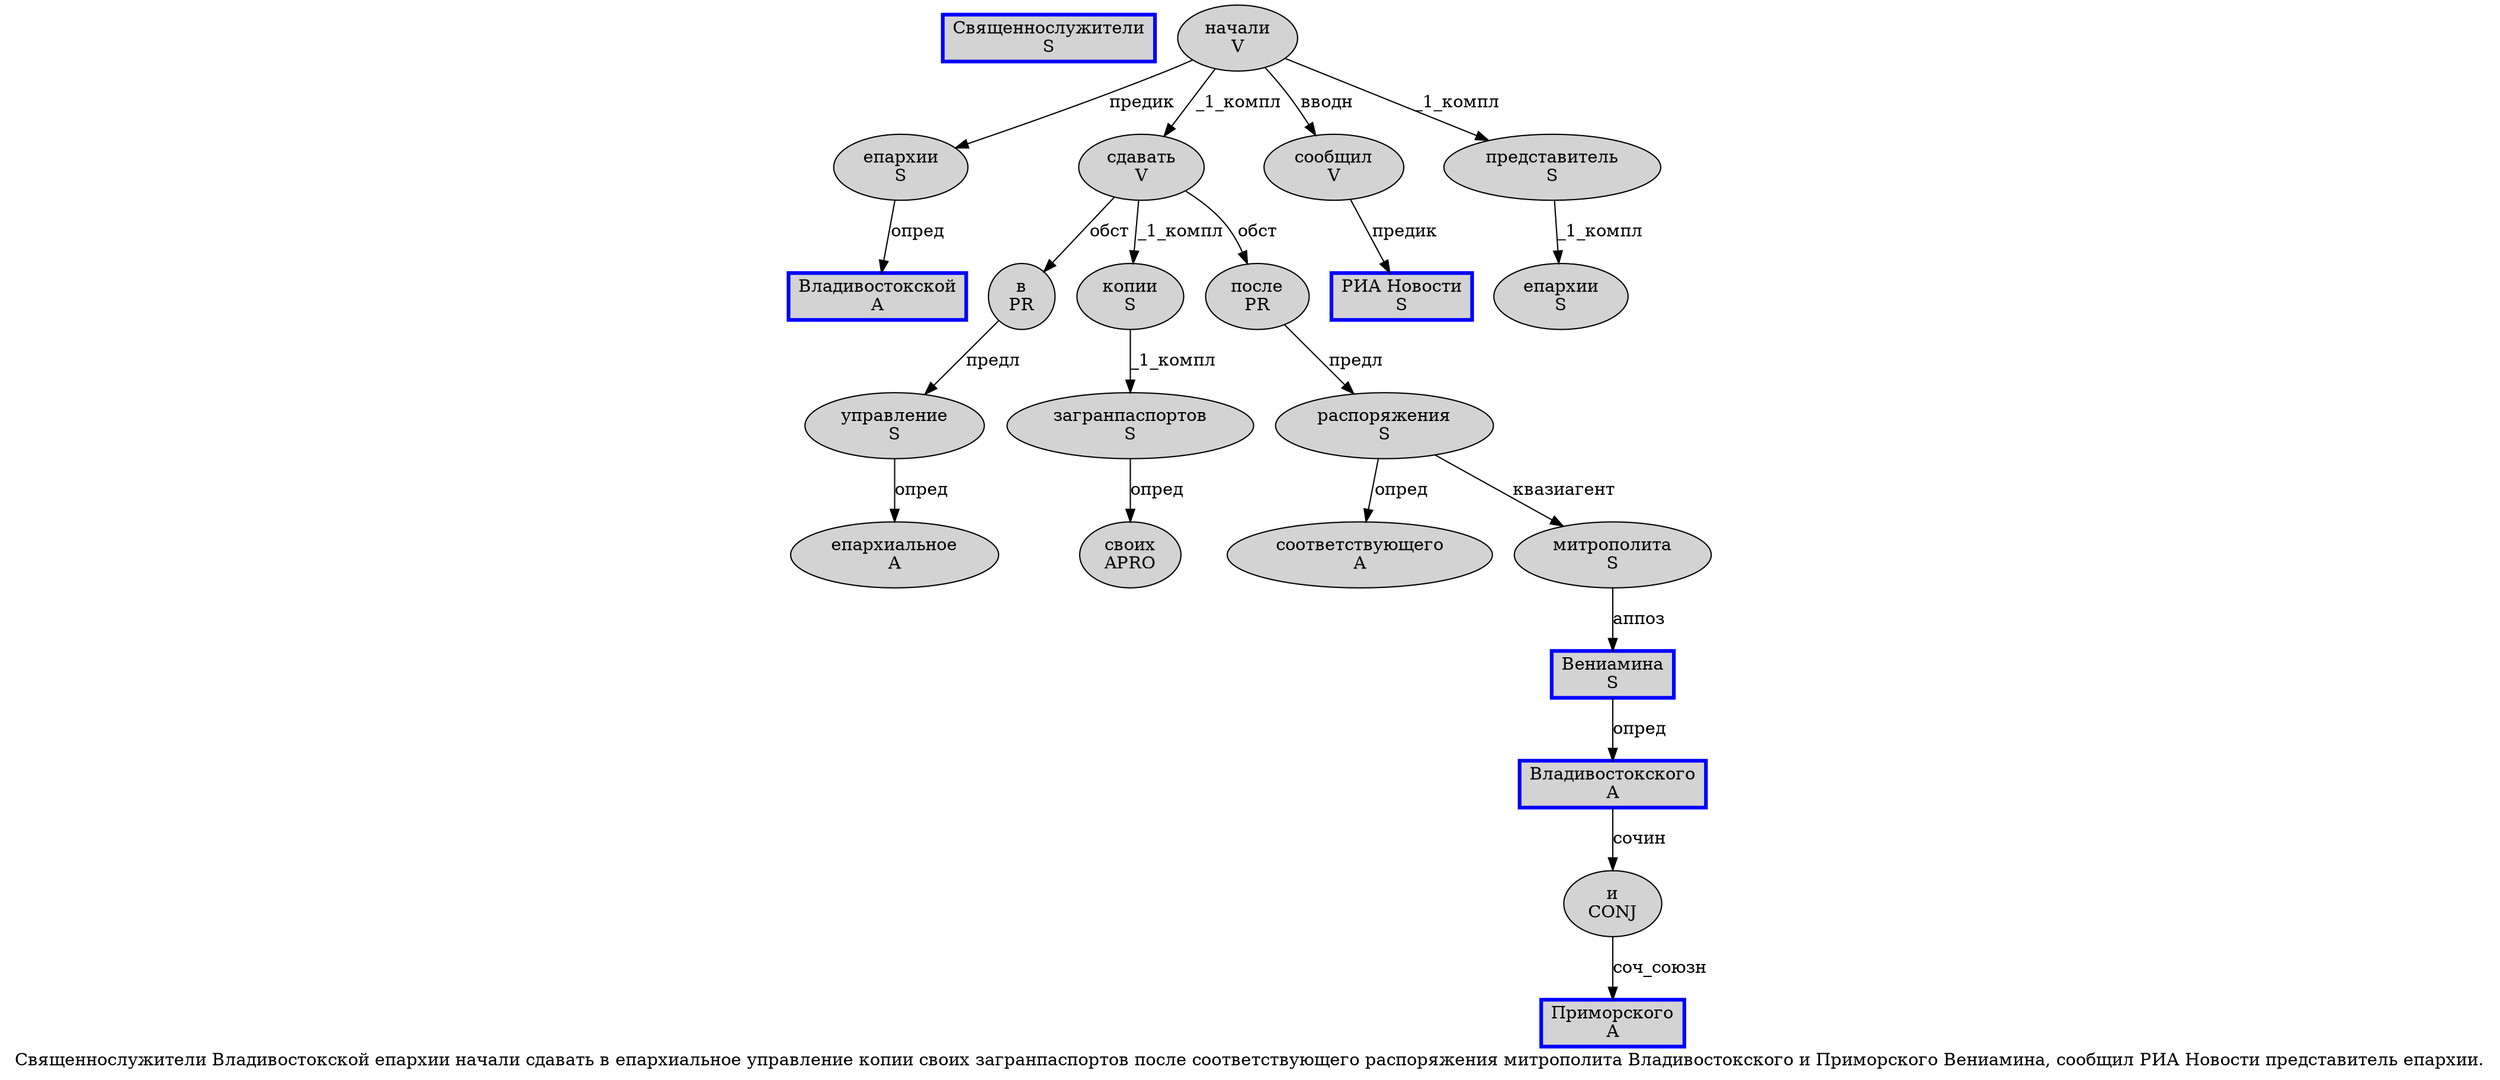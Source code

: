 digraph SENTENCE_1526 {
	graph [label="Священнослужители Владивостокской епархии начали сдавать в епархиальное управление копии своих загранпаспортов после соответствующего распоряжения митрополита Владивостокского и Приморского Вениамина, сообщил РИА Новости представитель епархии."]
	node [style=filled]
		0 [label="Священнослужители
S" color=blue fillcolor=lightgray penwidth=3 shape=box]
		1 [label="Владивостокской
A" color=blue fillcolor=lightgray penwidth=3 shape=box]
		2 [label="епархии
S" color="" fillcolor=lightgray penwidth=1 shape=ellipse]
		3 [label="начали
V" color="" fillcolor=lightgray penwidth=1 shape=ellipse]
		4 [label="сдавать
V" color="" fillcolor=lightgray penwidth=1 shape=ellipse]
		5 [label="в
PR" color="" fillcolor=lightgray penwidth=1 shape=ellipse]
		6 [label="епархиальное
A" color="" fillcolor=lightgray penwidth=1 shape=ellipse]
		7 [label="управление
S" color="" fillcolor=lightgray penwidth=1 shape=ellipse]
		8 [label="копии
S" color="" fillcolor=lightgray penwidth=1 shape=ellipse]
		9 [label="своих
APRO" color="" fillcolor=lightgray penwidth=1 shape=ellipse]
		10 [label="загранпаспортов
S" color="" fillcolor=lightgray penwidth=1 shape=ellipse]
		11 [label="после
PR" color="" fillcolor=lightgray penwidth=1 shape=ellipse]
		12 [label="соответствующего
A" color="" fillcolor=lightgray penwidth=1 shape=ellipse]
		13 [label="распоряжения
S" color="" fillcolor=lightgray penwidth=1 shape=ellipse]
		14 [label="митрополита
S" color="" fillcolor=lightgray penwidth=1 shape=ellipse]
		15 [label="Владивостокского
A" color=blue fillcolor=lightgray penwidth=3 shape=box]
		16 [label="и
CONJ" color="" fillcolor=lightgray penwidth=1 shape=ellipse]
		17 [label="Приморского
A" color=blue fillcolor=lightgray penwidth=3 shape=box]
		18 [label="Вениамина
S" color=blue fillcolor=lightgray penwidth=3 shape=box]
		20 [label="сообщил
V" color="" fillcolor=lightgray penwidth=1 shape=ellipse]
		21 [label="РИА Новости
S" color=blue fillcolor=lightgray penwidth=3 shape=box]
		22 [label="представитель
S" color="" fillcolor=lightgray penwidth=1 shape=ellipse]
		23 [label="епархии
S" color="" fillcolor=lightgray penwidth=1 shape=ellipse]
			11 -> 13 [label="предл"]
			2 -> 1 [label="опред"]
			4 -> 5 [label="обст"]
			4 -> 8 [label="_1_компл"]
			4 -> 11 [label="обст"]
			5 -> 7 [label="предл"]
			13 -> 12 [label="опред"]
			13 -> 14 [label="квазиагент"]
			18 -> 15 [label="опред"]
			7 -> 6 [label="опред"]
			10 -> 9 [label="опред"]
			22 -> 23 [label="_1_компл"]
			15 -> 16 [label="сочин"]
			3 -> 2 [label="предик"]
			3 -> 4 [label="_1_компл"]
			3 -> 20 [label="вводн"]
			3 -> 22 [label="_1_компл"]
			8 -> 10 [label="_1_компл"]
			16 -> 17 [label="соч_союзн"]
			20 -> 21 [label="предик"]
			14 -> 18 [label="аппоз"]
}